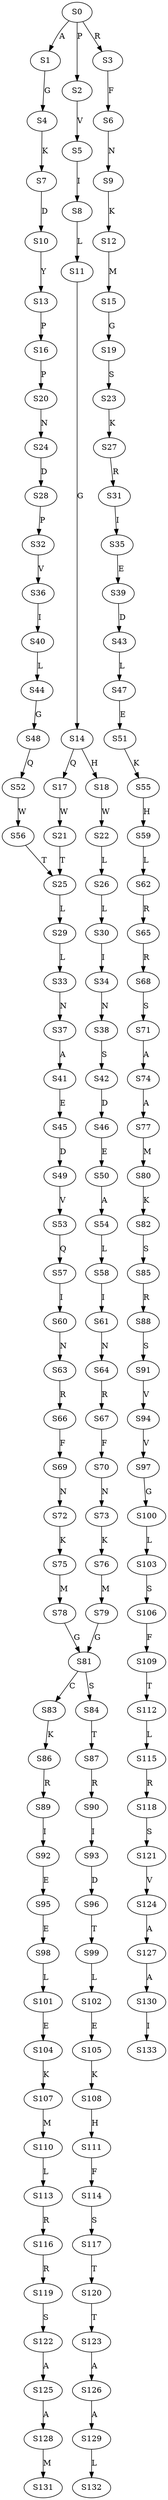 strict digraph  {
	S0 -> S1 [ label = A ];
	S0 -> S2 [ label = P ];
	S0 -> S3 [ label = R ];
	S1 -> S4 [ label = G ];
	S2 -> S5 [ label = V ];
	S3 -> S6 [ label = F ];
	S4 -> S7 [ label = K ];
	S5 -> S8 [ label = I ];
	S6 -> S9 [ label = N ];
	S7 -> S10 [ label = D ];
	S8 -> S11 [ label = L ];
	S9 -> S12 [ label = K ];
	S10 -> S13 [ label = Y ];
	S11 -> S14 [ label = G ];
	S12 -> S15 [ label = M ];
	S13 -> S16 [ label = P ];
	S14 -> S17 [ label = Q ];
	S14 -> S18 [ label = H ];
	S15 -> S19 [ label = G ];
	S16 -> S20 [ label = P ];
	S17 -> S21 [ label = W ];
	S18 -> S22 [ label = W ];
	S19 -> S23 [ label = S ];
	S20 -> S24 [ label = N ];
	S21 -> S25 [ label = T ];
	S22 -> S26 [ label = L ];
	S23 -> S27 [ label = K ];
	S24 -> S28 [ label = D ];
	S25 -> S29 [ label = L ];
	S26 -> S30 [ label = L ];
	S27 -> S31 [ label = R ];
	S28 -> S32 [ label = P ];
	S29 -> S33 [ label = L ];
	S30 -> S34 [ label = I ];
	S31 -> S35 [ label = I ];
	S32 -> S36 [ label = V ];
	S33 -> S37 [ label = N ];
	S34 -> S38 [ label = N ];
	S35 -> S39 [ label = E ];
	S36 -> S40 [ label = I ];
	S37 -> S41 [ label = A ];
	S38 -> S42 [ label = S ];
	S39 -> S43 [ label = D ];
	S40 -> S44 [ label = L ];
	S41 -> S45 [ label = E ];
	S42 -> S46 [ label = D ];
	S43 -> S47 [ label = L ];
	S44 -> S48 [ label = G ];
	S45 -> S49 [ label = D ];
	S46 -> S50 [ label = E ];
	S47 -> S51 [ label = E ];
	S48 -> S52 [ label = Q ];
	S49 -> S53 [ label = V ];
	S50 -> S54 [ label = A ];
	S51 -> S55 [ label = K ];
	S52 -> S56 [ label = W ];
	S53 -> S57 [ label = Q ];
	S54 -> S58 [ label = L ];
	S55 -> S59 [ label = H ];
	S56 -> S25 [ label = T ];
	S57 -> S60 [ label = I ];
	S58 -> S61 [ label = I ];
	S59 -> S62 [ label = L ];
	S60 -> S63 [ label = N ];
	S61 -> S64 [ label = N ];
	S62 -> S65 [ label = R ];
	S63 -> S66 [ label = R ];
	S64 -> S67 [ label = R ];
	S65 -> S68 [ label = R ];
	S66 -> S69 [ label = F ];
	S67 -> S70 [ label = F ];
	S68 -> S71 [ label = S ];
	S69 -> S72 [ label = N ];
	S70 -> S73 [ label = N ];
	S71 -> S74 [ label = A ];
	S72 -> S75 [ label = K ];
	S73 -> S76 [ label = K ];
	S74 -> S77 [ label = A ];
	S75 -> S78 [ label = M ];
	S76 -> S79 [ label = M ];
	S77 -> S80 [ label = M ];
	S78 -> S81 [ label = G ];
	S79 -> S81 [ label = G ];
	S80 -> S82 [ label = K ];
	S81 -> S83 [ label = C ];
	S81 -> S84 [ label = S ];
	S82 -> S85 [ label = S ];
	S83 -> S86 [ label = K ];
	S84 -> S87 [ label = T ];
	S85 -> S88 [ label = R ];
	S86 -> S89 [ label = R ];
	S87 -> S90 [ label = R ];
	S88 -> S91 [ label = S ];
	S89 -> S92 [ label = I ];
	S90 -> S93 [ label = I ];
	S91 -> S94 [ label = V ];
	S92 -> S95 [ label = E ];
	S93 -> S96 [ label = D ];
	S94 -> S97 [ label = V ];
	S95 -> S98 [ label = E ];
	S96 -> S99 [ label = T ];
	S97 -> S100 [ label = G ];
	S98 -> S101 [ label = L ];
	S99 -> S102 [ label = L ];
	S100 -> S103 [ label = L ];
	S101 -> S104 [ label = E ];
	S102 -> S105 [ label = E ];
	S103 -> S106 [ label = S ];
	S104 -> S107 [ label = K ];
	S105 -> S108 [ label = K ];
	S106 -> S109 [ label = F ];
	S107 -> S110 [ label = M ];
	S108 -> S111 [ label = H ];
	S109 -> S112 [ label = T ];
	S110 -> S113 [ label = L ];
	S111 -> S114 [ label = F ];
	S112 -> S115 [ label = L ];
	S113 -> S116 [ label = R ];
	S114 -> S117 [ label = S ];
	S115 -> S118 [ label = R ];
	S116 -> S119 [ label = R ];
	S117 -> S120 [ label = T ];
	S118 -> S121 [ label = S ];
	S119 -> S122 [ label = S ];
	S120 -> S123 [ label = T ];
	S121 -> S124 [ label = V ];
	S122 -> S125 [ label = A ];
	S123 -> S126 [ label = A ];
	S124 -> S127 [ label = A ];
	S125 -> S128 [ label = A ];
	S126 -> S129 [ label = A ];
	S127 -> S130 [ label = A ];
	S128 -> S131 [ label = M ];
	S129 -> S132 [ label = L ];
	S130 -> S133 [ label = I ];
}
